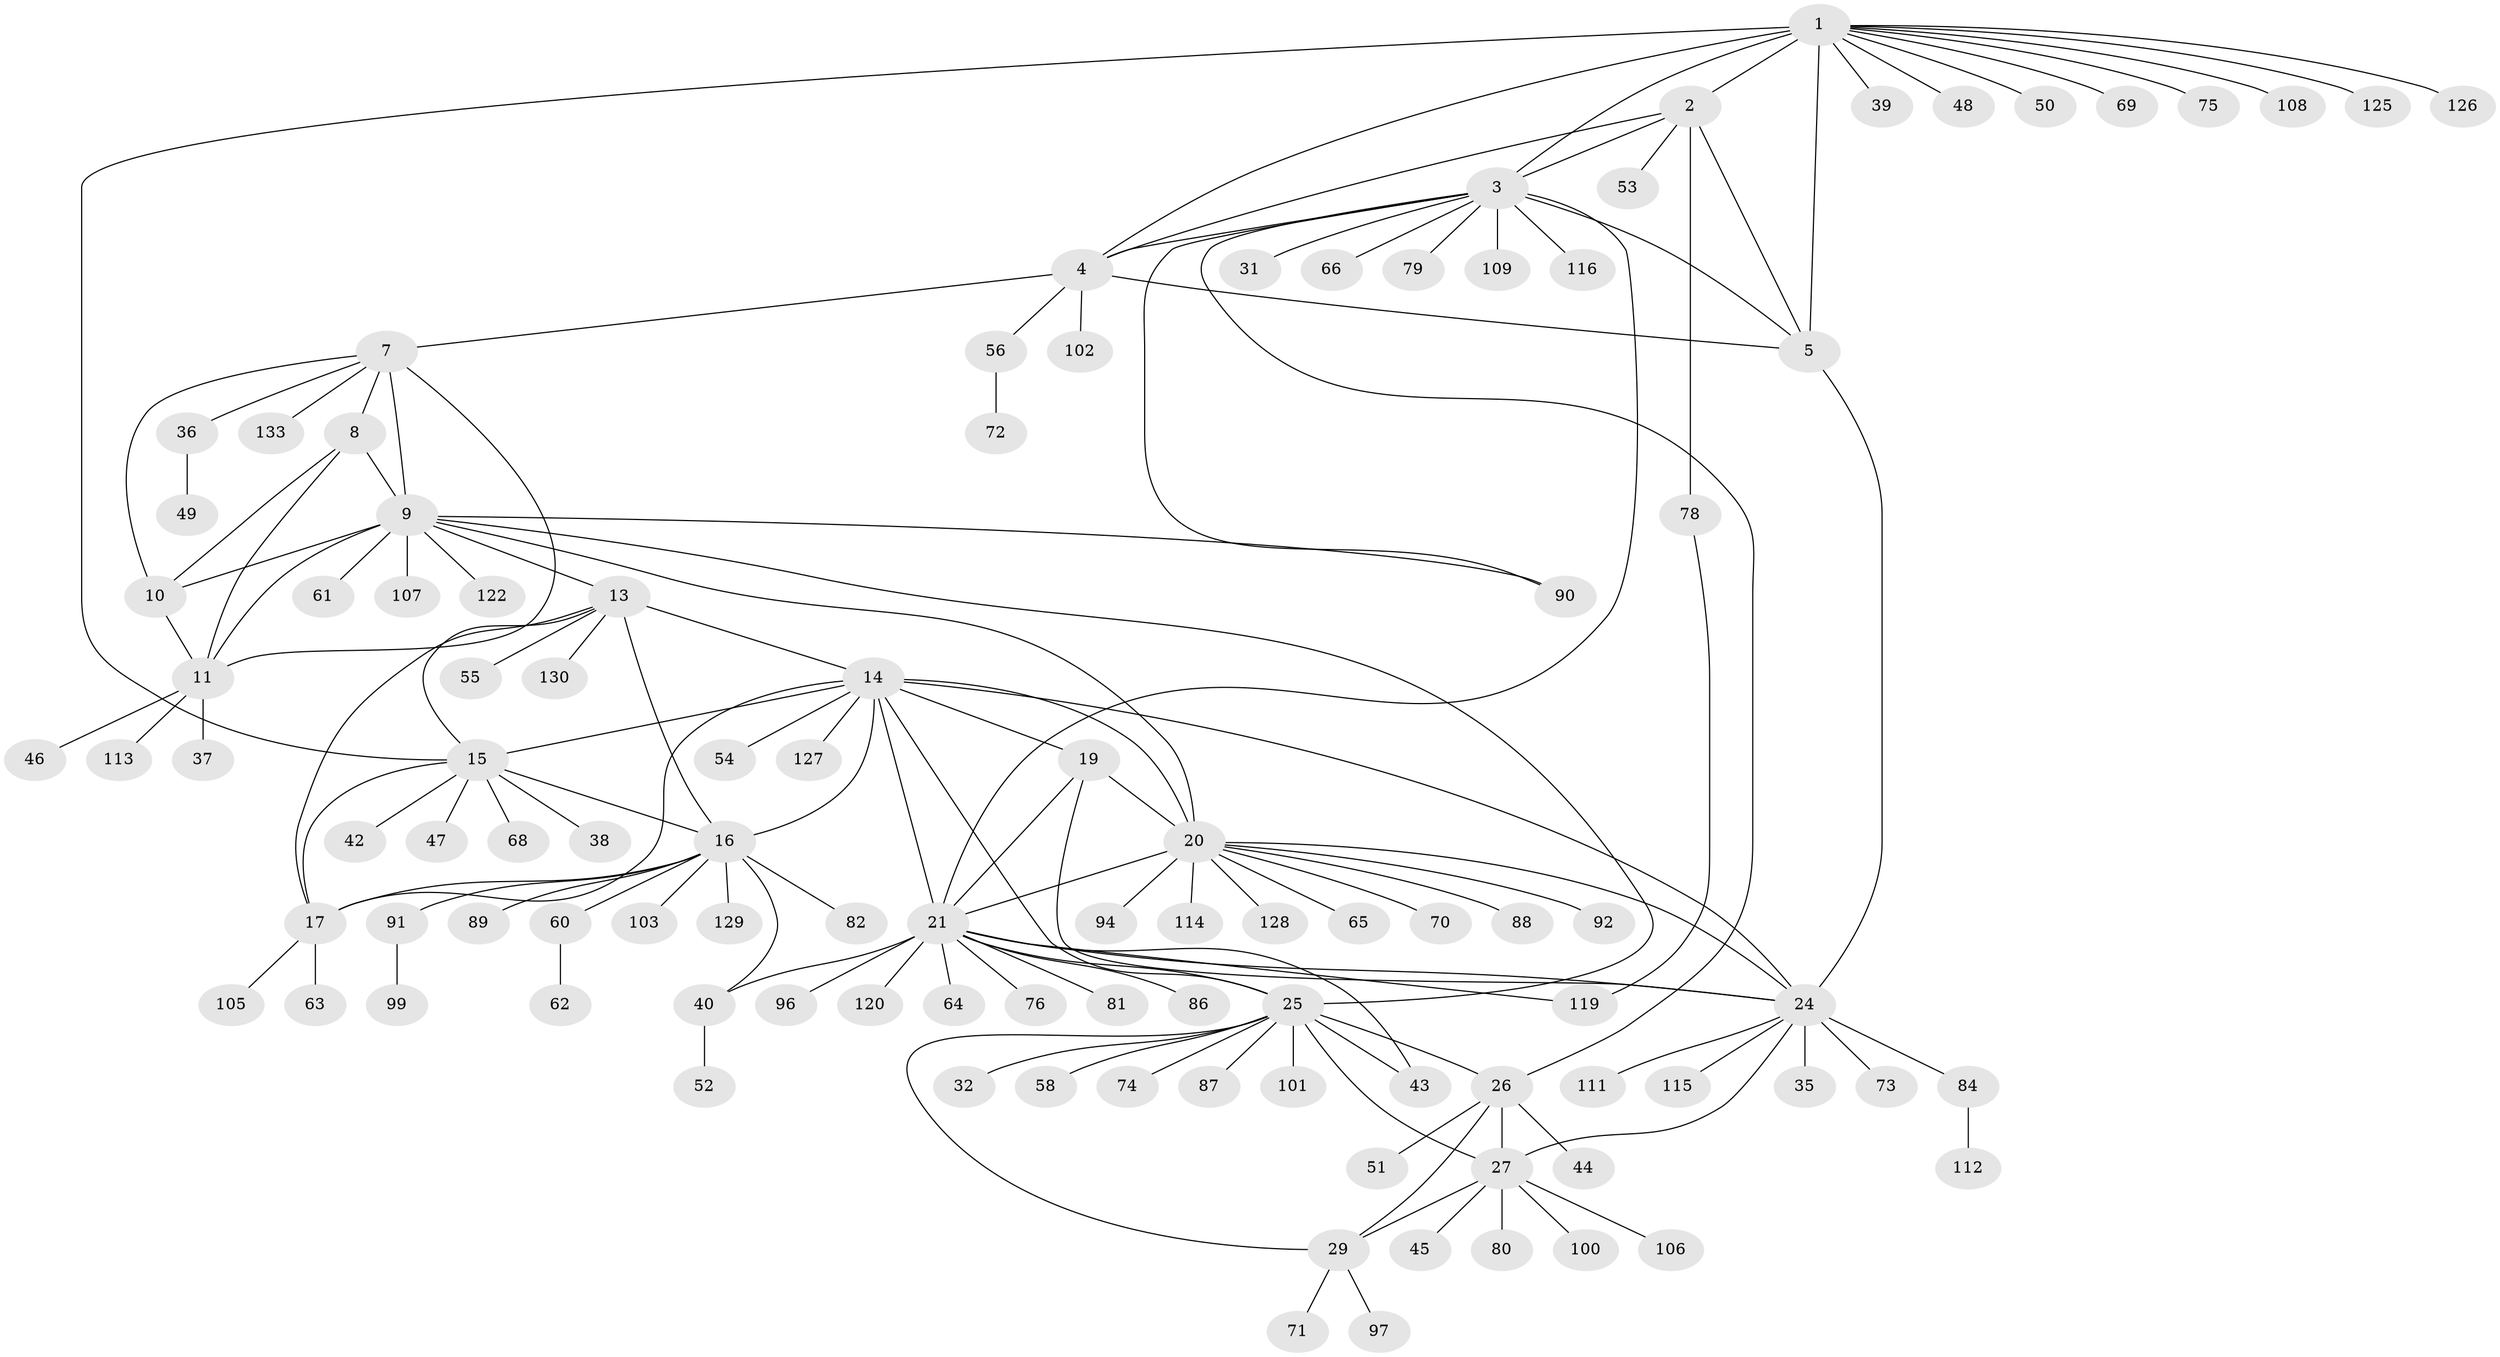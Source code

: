 // original degree distribution, {10: 0.03007518796992481, 7: 0.03759398496240601, 11: 0.022556390977443608, 9: 0.045112781954887216, 6: 0.03759398496240601, 5: 0.007518796992481203, 8: 0.022556390977443608, 14: 0.007518796992481203, 12: 0.007518796992481203, 13: 0.007518796992481203, 1: 0.631578947368421, 2: 0.11278195488721804, 4: 0.015037593984962405, 3: 0.015037593984962405}
// Generated by graph-tools (version 1.1) at 2025/11/02/27/25 16:11:32]
// undirected, 105 vertices, 143 edges
graph export_dot {
graph [start="1"]
  node [color=gray90,style=filled];
  1 [super="+6"];
  2 [super="+59"];
  3 [super="+67"];
  4 [super="+85"];
  5;
  7 [super="+124"];
  8 [super="+118"];
  9 [super="+12"];
  10;
  11 [super="+57"];
  13;
  14 [super="+23"];
  15 [super="+104"];
  16 [super="+18"];
  17;
  19 [super="+33"];
  20 [super="+117"];
  21 [super="+22"];
  24 [super="+121"];
  25 [super="+28"];
  26 [super="+30"];
  27 [super="+98"];
  29 [super="+34"];
  31;
  32;
  35;
  36 [super="+41"];
  37;
  38;
  39;
  40 [super="+110"];
  42;
  43;
  44;
  45;
  46;
  47;
  48;
  49;
  50;
  51 [super="+77"];
  52;
  53;
  54;
  55 [super="+83"];
  56 [super="+93"];
  58;
  60 [super="+131"];
  61;
  62;
  63;
  64;
  65;
  66 [super="+95"];
  68;
  69;
  70;
  71;
  72;
  73;
  74;
  75;
  76;
  78;
  79;
  80;
  81;
  82;
  84;
  86;
  87;
  88;
  89;
  90;
  91;
  92;
  94;
  96;
  97;
  99;
  100;
  101;
  102;
  103 [super="+123"];
  105;
  106;
  107;
  108;
  109;
  111;
  112;
  113;
  114;
  115;
  116;
  119;
  120;
  122;
  125;
  126;
  127;
  128 [super="+132"];
  129;
  130;
  133;
  1 -- 2 [weight=2];
  1 -- 3 [weight=2];
  1 -- 4 [weight=2];
  1 -- 5 [weight=2];
  1 -- 15;
  1 -- 39;
  1 -- 48;
  1 -- 50;
  1 -- 69;
  1 -- 75;
  1 -- 108;
  1 -- 125;
  1 -- 126;
  2 -- 3;
  2 -- 4;
  2 -- 5;
  2 -- 53;
  2 -- 78;
  3 -- 4;
  3 -- 5;
  3 -- 31;
  3 -- 66;
  3 -- 79;
  3 -- 116;
  3 -- 90;
  3 -- 109;
  3 -- 21;
  3 -- 26;
  4 -- 5;
  4 -- 7;
  4 -- 56;
  4 -- 102;
  5 -- 24;
  7 -- 8;
  7 -- 9 [weight=2];
  7 -- 10;
  7 -- 11;
  7 -- 36;
  7 -- 133;
  8 -- 9 [weight=2];
  8 -- 10;
  8 -- 11;
  9 -- 10 [weight=2];
  9 -- 11 [weight=2];
  9 -- 20;
  9 -- 90;
  9 -- 107;
  9 -- 13;
  9 -- 25;
  9 -- 122;
  9 -- 61;
  10 -- 11;
  11 -- 37;
  11 -- 46;
  11 -- 113;
  13 -- 14;
  13 -- 15;
  13 -- 16 [weight=2];
  13 -- 17;
  13 -- 55;
  13 -- 130;
  14 -- 15;
  14 -- 16 [weight=2];
  14 -- 17;
  14 -- 54;
  14 -- 25;
  14 -- 19;
  14 -- 20;
  14 -- 21 [weight=2];
  14 -- 24;
  14 -- 127;
  15 -- 16 [weight=2];
  15 -- 17;
  15 -- 38;
  15 -- 42;
  15 -- 47;
  15 -- 68;
  16 -- 17 [weight=2];
  16 -- 82;
  16 -- 129;
  16 -- 103;
  16 -- 40;
  16 -- 89;
  16 -- 91;
  16 -- 60;
  17 -- 63;
  17 -- 105;
  19 -- 20;
  19 -- 21 [weight=2];
  19 -- 24;
  20 -- 21 [weight=2];
  20 -- 24;
  20 -- 65;
  20 -- 70;
  20 -- 88;
  20 -- 92;
  20 -- 94;
  20 -- 114;
  20 -- 128;
  21 -- 24 [weight=2];
  21 -- 40;
  21 -- 43;
  21 -- 76;
  21 -- 81;
  21 -- 96;
  21 -- 119;
  21 -- 25;
  21 -- 64;
  21 -- 86;
  21 -- 120;
  24 -- 35;
  24 -- 73;
  24 -- 84;
  24 -- 111;
  24 -- 115;
  24 -- 27;
  25 -- 26 [weight=4];
  25 -- 27 [weight=2];
  25 -- 29 [weight=2];
  25 -- 58;
  25 -- 74;
  25 -- 87;
  25 -- 101;
  25 -- 32;
  25 -- 43;
  26 -- 27 [weight=2];
  26 -- 29 [weight=2];
  26 -- 44;
  26 -- 51;
  27 -- 29;
  27 -- 45;
  27 -- 80;
  27 -- 100;
  27 -- 106;
  29 -- 71;
  29 -- 97;
  36 -- 49;
  40 -- 52;
  56 -- 72;
  60 -- 62;
  78 -- 119;
  84 -- 112;
  91 -- 99;
}
